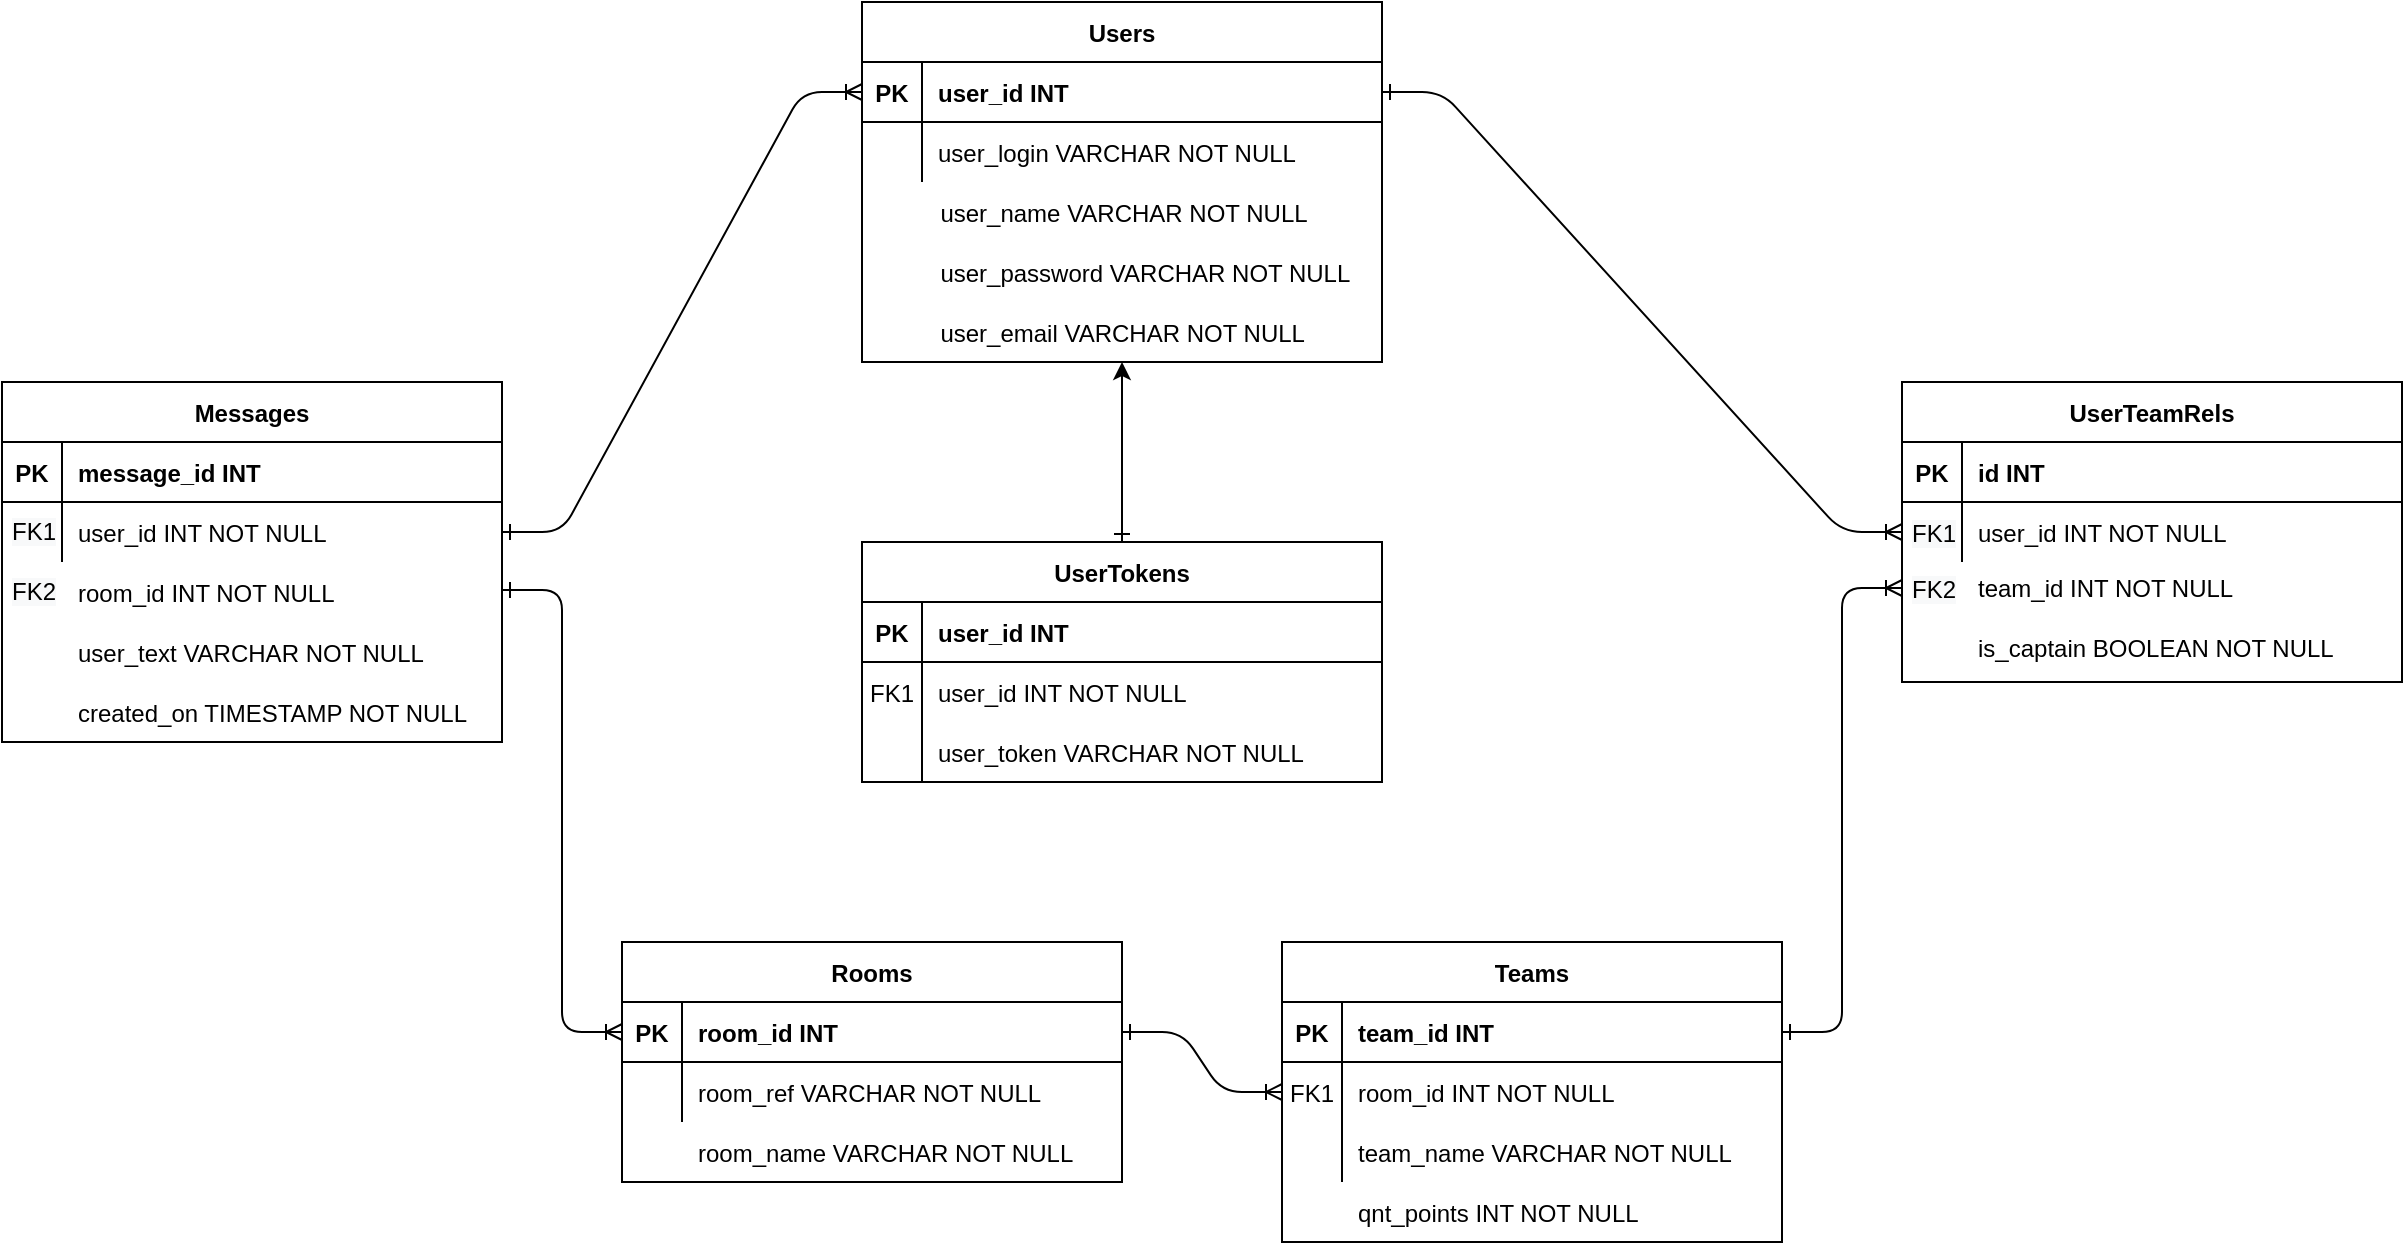 <mxfile version="14.8.1" type="device"><diagram id="R2lEEEUBdFMjLlhIrx00" name="Page-1"><mxGraphModel dx="2035" dy="635" grid="1" gridSize="10" guides="1" tooltips="1" connect="1" arrows="1" fold="1" page="1" pageScale="1" pageWidth="850" pageHeight="1100" math="0" shadow="0" extFonts="Permanent Marker^https://fonts.googleapis.com/css?family=Permanent+Marker"><root><mxCell id="0"/><mxCell id="1" parent="0"/><mxCell id="Euczl_4Ydb2HucnG10jU-11" value="" style="group;" vertex="1" connectable="0" parent="1"><mxGeometry x="400" y="570" width="260" height="180" as="geometry"/></mxCell><mxCell id="Euczl_4Ydb2HucnG10jU-1" value="Users" style="shape=table;startSize=30;container=1;collapsible=1;childLayout=tableLayout;fixedRows=1;rowLines=0;fontStyle=1;align=center;resizeLast=1;" vertex="1" parent="Euczl_4Ydb2HucnG10jU-11"><mxGeometry width="260" height="180" as="geometry"/></mxCell><mxCell id="Euczl_4Ydb2HucnG10jU-2" value="" style="shape=partialRectangle;collapsible=0;dropTarget=0;pointerEvents=0;fillColor=none;points=[[0,0.5],[1,0.5]];portConstraint=eastwest;top=0;left=0;right=0;bottom=1;" vertex="1" parent="Euczl_4Ydb2HucnG10jU-1"><mxGeometry y="30" width="260" height="30" as="geometry"/></mxCell><mxCell id="Euczl_4Ydb2HucnG10jU-3" value="PK" style="shape=partialRectangle;overflow=hidden;connectable=0;fillColor=none;top=0;left=0;bottom=0;right=0;fontStyle=1;" vertex="1" parent="Euczl_4Ydb2HucnG10jU-2"><mxGeometry width="30" height="30" as="geometry"/></mxCell><mxCell id="Euczl_4Ydb2HucnG10jU-4" value="user_id INT" style="shape=partialRectangle;overflow=hidden;connectable=0;fillColor=none;top=0;left=0;bottom=0;right=0;align=left;spacingLeft=6;fontStyle=1;" vertex="1" parent="Euczl_4Ydb2HucnG10jU-2"><mxGeometry x="30" width="230" height="30" as="geometry"/></mxCell><mxCell id="Euczl_4Ydb2HucnG10jU-5" value="" style="shape=partialRectangle;collapsible=0;dropTarget=0;pointerEvents=0;fillColor=none;points=[[0,0.5],[1,0.5]];portConstraint=eastwest;top=0;left=0;right=0;bottom=0;" vertex="1" parent="Euczl_4Ydb2HucnG10jU-1"><mxGeometry y="60" width="260" height="30" as="geometry"/></mxCell><mxCell id="Euczl_4Ydb2HucnG10jU-6" value="" style="shape=partialRectangle;overflow=hidden;connectable=0;fillColor=none;top=0;left=0;bottom=0;right=0;" vertex="1" parent="Euczl_4Ydb2HucnG10jU-5"><mxGeometry width="30" height="30" as="geometry"/></mxCell><mxCell id="Euczl_4Ydb2HucnG10jU-7" value="user_login VARCHAR NOT NULL" style="shape=partialRectangle;overflow=hidden;connectable=0;fillColor=none;top=0;left=0;bottom=0;right=0;align=left;spacingLeft=6;" vertex="1" parent="Euczl_4Ydb2HucnG10jU-5"><mxGeometry x="30" width="230" height="30" as="geometry"/></mxCell><mxCell id="Euczl_4Ydb2HucnG10jU-8" value="user_name VARCHAR NOT NULL" style="shape=partialRectangle;overflow=hidden;connectable=0;fillColor=none;top=0;left=0;bottom=0;right=0;align=left;spacingLeft=6;" vertex="1" parent="Euczl_4Ydb2HucnG10jU-11"><mxGeometry x="31.2" y="90" width="228.8" height="30" as="geometry"/></mxCell><mxCell id="Euczl_4Ydb2HucnG10jU-9" value="user_password VARCHAR NOT NULL" style="shape=partialRectangle;overflow=hidden;connectable=0;fillColor=none;top=0;left=0;bottom=0;right=0;align=left;spacingLeft=6;" vertex="1" parent="Euczl_4Ydb2HucnG10jU-11"><mxGeometry x="31.2" y="120" width="228.8" height="30" as="geometry"/></mxCell><mxCell id="Euczl_4Ydb2HucnG10jU-10" value="user_email VARCHAR NOT NULL" style="shape=partialRectangle;overflow=hidden;connectable=0;fillColor=none;top=0;left=0;bottom=0;right=0;align=left;spacingLeft=6;" vertex="1" parent="Euczl_4Ydb2HucnG10jU-11"><mxGeometry x="31.2" y="150" width="228.8" height="30" as="geometry"/></mxCell><mxCell id="Euczl_4Ydb2HucnG10jU-30" value="UserTokens" style="shape=table;startSize=30;container=1;collapsible=1;childLayout=tableLayout;fixedRows=1;rowLines=0;fontStyle=1;align=center;resizeLast=1;" vertex="1" parent="1"><mxGeometry x="400" y="840" width="260" height="120" as="geometry"/></mxCell><mxCell id="Euczl_4Ydb2HucnG10jU-31" value="" style="shape=partialRectangle;collapsible=0;dropTarget=0;pointerEvents=0;fillColor=none;points=[[0,0.5],[1,0.5]];portConstraint=eastwest;top=0;left=0;right=0;bottom=1;" vertex="1" parent="Euczl_4Ydb2HucnG10jU-30"><mxGeometry y="30" width="260" height="30" as="geometry"/></mxCell><mxCell id="Euczl_4Ydb2HucnG10jU-32" value="PK" style="shape=partialRectangle;overflow=hidden;connectable=0;fillColor=none;top=0;left=0;bottom=0;right=0;fontStyle=1;" vertex="1" parent="Euczl_4Ydb2HucnG10jU-31"><mxGeometry width="30" height="30" as="geometry"/></mxCell><mxCell id="Euczl_4Ydb2HucnG10jU-33" value="user_id INT" style="shape=partialRectangle;overflow=hidden;connectable=0;fillColor=none;top=0;left=0;bottom=0;right=0;align=left;spacingLeft=6;fontStyle=1;" vertex="1" parent="Euczl_4Ydb2HucnG10jU-31"><mxGeometry x="30" width="230" height="30" as="geometry"/></mxCell><mxCell id="Euczl_4Ydb2HucnG10jU-34" value="" style="shape=partialRectangle;collapsible=0;dropTarget=0;pointerEvents=0;fillColor=none;points=[[0,0.5],[1,0.5]];portConstraint=eastwest;top=0;left=0;right=0;bottom=0;" vertex="1" parent="Euczl_4Ydb2HucnG10jU-30"><mxGeometry y="60" width="260" height="30" as="geometry"/></mxCell><mxCell id="Euczl_4Ydb2HucnG10jU-35" value="FK1" style="shape=partialRectangle;overflow=hidden;connectable=0;fillColor=none;top=0;left=0;bottom=0;right=0;" vertex="1" parent="Euczl_4Ydb2HucnG10jU-34"><mxGeometry width="30" height="30" as="geometry"/></mxCell><mxCell id="Euczl_4Ydb2HucnG10jU-36" value="user_id INT NOT NULL" style="shape=partialRectangle;overflow=hidden;connectable=0;fillColor=none;top=0;left=0;bottom=0;right=0;align=left;spacingLeft=6;" vertex="1" parent="Euczl_4Ydb2HucnG10jU-34"><mxGeometry x="30" width="230" height="30" as="geometry"/></mxCell><mxCell id="Euczl_4Ydb2HucnG10jU-37" value="" style="shape=partialRectangle;collapsible=0;dropTarget=0;pointerEvents=0;fillColor=none;points=[[0,0.5],[1,0.5]];portConstraint=eastwest;top=0;left=0;right=0;bottom=0;" vertex="1" parent="Euczl_4Ydb2HucnG10jU-30"><mxGeometry y="90" width="260" height="30" as="geometry"/></mxCell><mxCell id="Euczl_4Ydb2HucnG10jU-38" value="" style="shape=partialRectangle;overflow=hidden;connectable=0;fillColor=none;top=0;left=0;bottom=0;right=0;" vertex="1" parent="Euczl_4Ydb2HucnG10jU-37"><mxGeometry width="30" height="30" as="geometry"/></mxCell><mxCell id="Euczl_4Ydb2HucnG10jU-39" value="user_token VARCHAR NOT NULL" style="shape=partialRectangle;overflow=hidden;connectable=0;fillColor=none;top=0;left=0;bottom=0;right=0;align=left;spacingLeft=6;" vertex="1" parent="Euczl_4Ydb2HucnG10jU-37"><mxGeometry x="30" width="230" height="30" as="geometry"/></mxCell><mxCell id="Euczl_4Ydb2HucnG10jU-40" value="" style="group" vertex="1" connectable="0" parent="1"><mxGeometry x="-30" y="760" width="250" height="180" as="geometry"/></mxCell><mxCell id="Euczl_4Ydb2HucnG10jU-41" value="Messages" style="shape=table;startSize=30;container=1;collapsible=1;childLayout=tableLayout;fixedRows=1;rowLines=0;fontStyle=1;align=center;resizeLast=1;" vertex="1" parent="Euczl_4Ydb2HucnG10jU-40"><mxGeometry width="250" height="180" as="geometry"><mxRectangle width="90" height="30" as="alternateBounds"/></mxGeometry></mxCell><mxCell id="Euczl_4Ydb2HucnG10jU-42" value="" style="shape=partialRectangle;collapsible=0;dropTarget=0;pointerEvents=0;fillColor=none;points=[[0,0.5],[1,0.5]];portConstraint=eastwest;top=0;left=0;right=0;bottom=1;" vertex="1" parent="Euczl_4Ydb2HucnG10jU-41"><mxGeometry y="30" width="250" height="30" as="geometry"/></mxCell><mxCell id="Euczl_4Ydb2HucnG10jU-43" value="PK" style="shape=partialRectangle;overflow=hidden;connectable=0;fillColor=none;top=0;left=0;bottom=0;right=0;fontStyle=1;" vertex="1" parent="Euczl_4Ydb2HucnG10jU-42"><mxGeometry width="30" height="30" as="geometry"/></mxCell><mxCell id="Euczl_4Ydb2HucnG10jU-44" value="message_id INT" style="shape=partialRectangle;overflow=hidden;connectable=0;fillColor=none;top=0;left=0;bottom=0;right=0;align=left;spacingLeft=6;fontStyle=1;" vertex="1" parent="Euczl_4Ydb2HucnG10jU-42"><mxGeometry x="30" width="220" height="30" as="geometry"/></mxCell><mxCell id="Euczl_4Ydb2HucnG10jU-45" value="" style="shape=partialRectangle;collapsible=0;dropTarget=0;pointerEvents=0;fillColor=none;points=[[0,0.5],[1,0.5]];portConstraint=eastwest;top=0;left=0;right=0;bottom=0;" vertex="1" parent="Euczl_4Ydb2HucnG10jU-41"><mxGeometry y="60" width="250" height="30" as="geometry"/></mxCell><mxCell id="Euczl_4Ydb2HucnG10jU-46" value="" style="shape=partialRectangle;overflow=hidden;connectable=0;fillColor=none;top=0;left=0;bottom=0;right=0;" vertex="1" parent="Euczl_4Ydb2HucnG10jU-45"><mxGeometry width="30" height="30" as="geometry"/></mxCell><mxCell id="Euczl_4Ydb2HucnG10jU-47" value="user_id INT NOT NULL" style="shape=partialRectangle;overflow=hidden;connectable=0;fillColor=none;top=0;left=0;bottom=0;right=0;align=left;spacingLeft=6;" vertex="1" parent="Euczl_4Ydb2HucnG10jU-45"><mxGeometry x="30" width="220" height="30" as="geometry"/></mxCell><mxCell id="Euczl_4Ydb2HucnG10jU-48" value="room_id INT NOT NULL" style="shape=partialRectangle;overflow=hidden;connectable=0;fillColor=none;top=0;left=0;bottom=0;right=0;align=left;spacingLeft=6;" vertex="1" parent="Euczl_4Ydb2HucnG10jU-40"><mxGeometry x="30" y="90" width="220" height="30" as="geometry"/></mxCell><mxCell id="Euczl_4Ydb2HucnG10jU-49" value="user_text VARCHAR NOT NULL" style="shape=partialRectangle;overflow=hidden;connectable=0;fillColor=none;top=0;left=0;bottom=0;right=0;align=left;spacingLeft=6;" vertex="1" parent="Euczl_4Ydb2HucnG10jU-40"><mxGeometry x="30" y="120" width="220" height="30" as="geometry"/></mxCell><mxCell id="Euczl_4Ydb2HucnG10jU-50" value="created_on TIMESTAMP NOT NULL" style="shape=partialRectangle;overflow=hidden;connectable=0;fillColor=none;top=0;left=0;bottom=0;right=0;align=left;spacingLeft=6;" vertex="1" parent="Euczl_4Ydb2HucnG10jU-40"><mxGeometry x="30" y="150" width="220" height="30" as="geometry"/></mxCell><mxCell id="Euczl_4Ydb2HucnG10jU-51" value="&lt;span style=&quot;color: rgb(0, 0, 0); font-family: helvetica; font-size: 12px; font-style: normal; font-weight: 400; letter-spacing: normal; text-align: center; text-indent: 0px; text-transform: none; word-spacing: 0px; background-color: rgb(248, 249, 250); display: inline; float: none;&quot;&gt;FK1&lt;/span&gt;" style="text;whiteSpace=wrap;html=1;" vertex="1" parent="Euczl_4Ydb2HucnG10jU-40"><mxGeometry x="3" y="61" width="26" height="30" as="geometry"/></mxCell><mxCell id="Euczl_4Ydb2HucnG10jU-52" value="&lt;span style=&quot;color: rgb(0 , 0 , 0) ; font-family: &amp;#34;helvetica&amp;#34; ; font-size: 12px ; font-style: normal ; font-weight: 400 ; letter-spacing: normal ; text-align: center ; text-indent: 0px ; text-transform: none ; word-spacing: 0px ; background-color: rgb(248 , 249 , 250) ; display: inline ; float: none&quot;&gt;FK2&lt;/span&gt;" style="text;whiteSpace=wrap;html=1;" vertex="1" parent="Euczl_4Ydb2HucnG10jU-40"><mxGeometry x="3" y="91" width="26" height="30" as="geometry"/></mxCell><mxCell id="Euczl_4Ydb2HucnG10jU-53" value="" style="group" vertex="1" connectable="0" parent="1"><mxGeometry x="920" y="760" width="250" height="150" as="geometry"/></mxCell><mxCell id="Euczl_4Ydb2HucnG10jU-54" value="UserTeamRels" style="shape=table;startSize=30;container=1;collapsible=1;childLayout=tableLayout;fixedRows=1;rowLines=0;fontStyle=1;align=center;resizeLast=1;" vertex="1" parent="Euczl_4Ydb2HucnG10jU-53"><mxGeometry width="250" height="150" as="geometry"/></mxCell><mxCell id="Euczl_4Ydb2HucnG10jU-55" value="" style="shape=partialRectangle;collapsible=0;dropTarget=0;pointerEvents=0;fillColor=none;points=[[0,0.5],[1,0.5]];portConstraint=eastwest;top=0;left=0;right=0;bottom=1;" vertex="1" parent="Euczl_4Ydb2HucnG10jU-54"><mxGeometry y="30" width="250" height="30" as="geometry"/></mxCell><mxCell id="Euczl_4Ydb2HucnG10jU-56" value="PK" style="shape=partialRectangle;overflow=hidden;connectable=0;fillColor=none;top=0;left=0;bottom=0;right=0;fontStyle=1;" vertex="1" parent="Euczl_4Ydb2HucnG10jU-55"><mxGeometry width="30" height="30" as="geometry"/></mxCell><mxCell id="Euczl_4Ydb2HucnG10jU-57" value="id INT" style="shape=partialRectangle;overflow=hidden;connectable=0;fillColor=none;top=0;left=0;bottom=0;right=0;align=left;spacingLeft=6;fontStyle=1;" vertex="1" parent="Euczl_4Ydb2HucnG10jU-55"><mxGeometry x="30" width="220" height="30" as="geometry"/></mxCell><mxCell id="Euczl_4Ydb2HucnG10jU-58" value="" style="shape=partialRectangle;collapsible=0;dropTarget=0;pointerEvents=0;fillColor=none;points=[[0,0.5],[1,0.5]];portConstraint=eastwest;top=0;left=0;right=0;bottom=0;" vertex="1" parent="Euczl_4Ydb2HucnG10jU-54"><mxGeometry y="60" width="250" height="30" as="geometry"/></mxCell><mxCell id="Euczl_4Ydb2HucnG10jU-59" value="" style="shape=partialRectangle;overflow=hidden;connectable=0;fillColor=none;top=0;left=0;bottom=0;right=0;" vertex="1" parent="Euczl_4Ydb2HucnG10jU-58"><mxGeometry width="30" height="30" as="geometry"/></mxCell><mxCell id="Euczl_4Ydb2HucnG10jU-60" value="user_id INT NOT NULL" style="shape=partialRectangle;overflow=hidden;connectable=0;fillColor=none;top=0;left=0;bottom=0;right=0;align=left;spacingLeft=6;" vertex="1" parent="Euczl_4Ydb2HucnG10jU-58"><mxGeometry x="30" width="220" height="30" as="geometry"/></mxCell><mxCell id="Euczl_4Ydb2HucnG10jU-61" value="team_id INT NOT NULL" style="shape=partialRectangle;overflow=hidden;connectable=0;fillColor=none;top=0;left=0;bottom=0;right=0;align=left;spacingLeft=6;" vertex="1" parent="Euczl_4Ydb2HucnG10jU-53"><mxGeometry x="30" y="90" width="220" height="25" as="geometry"/></mxCell><mxCell id="Euczl_4Ydb2HucnG10jU-62" value="is_captain BOOLEAN NOT NULL" style="shape=partialRectangle;overflow=hidden;connectable=0;fillColor=none;top=0;left=0;bottom=0;right=0;align=left;spacingLeft=6;" vertex="1" parent="Euczl_4Ydb2HucnG10jU-53"><mxGeometry x="30" y="120" width="220" height="25" as="geometry"/></mxCell><mxCell id="Euczl_4Ydb2HucnG10jU-64" value="&lt;span style=&quot;color: rgb(0, 0, 0); font-family: helvetica; font-size: 12px; font-style: normal; font-weight: 400; letter-spacing: normal; text-align: center; text-indent: 0px; text-transform: none; word-spacing: 0px; background-color: rgb(248, 249, 250); display: inline; float: none;&quot;&gt;FK1&lt;/span&gt;" style="text;whiteSpace=wrap;html=1;" vertex="1" parent="Euczl_4Ydb2HucnG10jU-53"><mxGeometry x="3" y="61.503" width="26" height="25" as="geometry"/></mxCell><mxCell id="Euczl_4Ydb2HucnG10jU-65" value="&lt;span style=&quot;color: rgb(0 , 0 , 0) ; font-family: &amp;#34;helvetica&amp;#34; ; font-size: 12px ; font-style: normal ; font-weight: 400 ; letter-spacing: normal ; text-align: center ; text-indent: 0px ; text-transform: none ; word-spacing: 0px ; background-color: rgb(248 , 249 , 250) ; display: inline ; float: none&quot;&gt;FK2&lt;/span&gt;" style="text;whiteSpace=wrap;html=1;" vertex="1" parent="Euczl_4Ydb2HucnG10jU-53"><mxGeometry x="3" y="90" width="20" height="25" as="geometry"/></mxCell><mxCell id="Euczl_4Ydb2HucnG10jU-77" value="" style="group" vertex="1" connectable="0" parent="1"><mxGeometry x="610" y="1040" width="250" height="150" as="geometry"/></mxCell><mxCell id="Euczl_4Ydb2HucnG10jU-66" value="Teams" style="shape=table;startSize=30;container=1;collapsible=1;childLayout=tableLayout;fixedRows=1;rowLines=0;fontStyle=1;align=center;resizeLast=1;" vertex="1" parent="Euczl_4Ydb2HucnG10jU-77"><mxGeometry width="250" height="150" as="geometry"/></mxCell><mxCell id="Euczl_4Ydb2HucnG10jU-67" value="" style="shape=partialRectangle;collapsible=0;dropTarget=0;pointerEvents=0;fillColor=none;points=[[0,0.5],[1,0.5]];portConstraint=eastwest;top=0;left=0;right=0;bottom=1;" vertex="1" parent="Euczl_4Ydb2HucnG10jU-66"><mxGeometry y="30" width="250" height="30" as="geometry"/></mxCell><mxCell id="Euczl_4Ydb2HucnG10jU-68" value="PK" style="shape=partialRectangle;overflow=hidden;connectable=0;fillColor=none;top=0;left=0;bottom=0;right=0;fontStyle=1;" vertex="1" parent="Euczl_4Ydb2HucnG10jU-67"><mxGeometry width="30" height="30" as="geometry"/></mxCell><mxCell id="Euczl_4Ydb2HucnG10jU-69" value="team_id INT" style="shape=partialRectangle;overflow=hidden;connectable=0;fillColor=none;top=0;left=0;bottom=0;right=0;align=left;spacingLeft=6;fontStyle=1;" vertex="1" parent="Euczl_4Ydb2HucnG10jU-67"><mxGeometry x="30" width="220" height="30" as="geometry"/></mxCell><mxCell id="Euczl_4Ydb2HucnG10jU-70" value="" style="shape=partialRectangle;collapsible=0;dropTarget=0;pointerEvents=0;fillColor=none;points=[[0,0.5],[1,0.5]];portConstraint=eastwest;top=0;left=0;right=0;bottom=0;" vertex="1" parent="Euczl_4Ydb2HucnG10jU-66"><mxGeometry y="60" width="250" height="30" as="geometry"/></mxCell><mxCell id="Euczl_4Ydb2HucnG10jU-71" value="FK1" style="shape=partialRectangle;overflow=hidden;connectable=0;fillColor=none;top=0;left=0;bottom=0;right=0;" vertex="1" parent="Euczl_4Ydb2HucnG10jU-70"><mxGeometry width="30" height="30" as="geometry"/></mxCell><mxCell id="Euczl_4Ydb2HucnG10jU-72" value="room_id INT NOT NULL" style="shape=partialRectangle;overflow=hidden;connectable=0;fillColor=none;top=0;left=0;bottom=0;right=0;align=left;spacingLeft=6;" vertex="1" parent="Euczl_4Ydb2HucnG10jU-70"><mxGeometry x="30" width="220" height="30" as="geometry"/></mxCell><mxCell id="Euczl_4Ydb2HucnG10jU-73" value="" style="shape=partialRectangle;collapsible=0;dropTarget=0;pointerEvents=0;fillColor=none;points=[[0,0.5],[1,0.5]];portConstraint=eastwest;top=0;left=0;right=0;bottom=0;" vertex="1" parent="Euczl_4Ydb2HucnG10jU-66"><mxGeometry y="90" width="250" height="30" as="geometry"/></mxCell><mxCell id="Euczl_4Ydb2HucnG10jU-74" value="" style="shape=partialRectangle;overflow=hidden;connectable=0;fillColor=none;top=0;left=0;bottom=0;right=0;" vertex="1" parent="Euczl_4Ydb2HucnG10jU-73"><mxGeometry width="30" height="30" as="geometry"/></mxCell><mxCell id="Euczl_4Ydb2HucnG10jU-75" value="team_name VARCHAR NOT NULL" style="shape=partialRectangle;overflow=hidden;connectable=0;fillColor=none;top=0;left=0;bottom=0;right=0;align=left;spacingLeft=6;" vertex="1" parent="Euczl_4Ydb2HucnG10jU-73"><mxGeometry x="30" width="220" height="30" as="geometry"/></mxCell><mxCell id="Euczl_4Ydb2HucnG10jU-76" value="qnt_points INT NOT NULL" style="shape=partialRectangle;overflow=hidden;connectable=0;fillColor=none;top=0;left=0;bottom=0;right=0;align=left;spacingLeft=6;" vertex="1" parent="Euczl_4Ydb2HucnG10jU-77"><mxGeometry x="30" y="120" width="220" height="30" as="geometry"/></mxCell><mxCell id="Euczl_4Ydb2HucnG10jU-88" value="" style="group" vertex="1" connectable="0" parent="1"><mxGeometry x="280" y="1040" width="250" height="120" as="geometry"/></mxCell><mxCell id="Euczl_4Ydb2HucnG10jU-80" value="Rooms" style="shape=table;startSize=30;container=1;collapsible=1;childLayout=tableLayout;fixedRows=1;rowLines=0;fontStyle=1;align=center;resizeLast=1;" vertex="1" parent="Euczl_4Ydb2HucnG10jU-88"><mxGeometry width="250" height="120" as="geometry"/></mxCell><mxCell id="Euczl_4Ydb2HucnG10jU-81" value="" style="shape=partialRectangle;collapsible=0;dropTarget=0;pointerEvents=0;fillColor=none;points=[[0,0.5],[1,0.5]];portConstraint=eastwest;top=0;left=0;right=0;bottom=1;" vertex="1" parent="Euczl_4Ydb2HucnG10jU-80"><mxGeometry y="30" width="250" height="30" as="geometry"/></mxCell><mxCell id="Euczl_4Ydb2HucnG10jU-82" value="PK" style="shape=partialRectangle;overflow=hidden;connectable=0;fillColor=none;top=0;left=0;bottom=0;right=0;fontStyle=1;" vertex="1" parent="Euczl_4Ydb2HucnG10jU-81"><mxGeometry width="30" height="30" as="geometry"/></mxCell><mxCell id="Euczl_4Ydb2HucnG10jU-83" value="room_id INT" style="shape=partialRectangle;overflow=hidden;connectable=0;fillColor=none;top=0;left=0;bottom=0;right=0;align=left;spacingLeft=6;fontStyle=1;" vertex="1" parent="Euczl_4Ydb2HucnG10jU-81"><mxGeometry x="30" width="220" height="30" as="geometry"/></mxCell><mxCell id="Euczl_4Ydb2HucnG10jU-84" value="" style="shape=partialRectangle;collapsible=0;dropTarget=0;pointerEvents=0;fillColor=none;points=[[0,0.5],[1,0.5]];portConstraint=eastwest;top=0;left=0;right=0;bottom=0;" vertex="1" parent="Euczl_4Ydb2HucnG10jU-80"><mxGeometry y="60" width="250" height="30" as="geometry"/></mxCell><mxCell id="Euczl_4Ydb2HucnG10jU-85" value="" style="shape=partialRectangle;overflow=hidden;connectable=0;fillColor=none;top=0;left=0;bottom=0;right=0;" vertex="1" parent="Euczl_4Ydb2HucnG10jU-84"><mxGeometry width="30" height="30" as="geometry"/></mxCell><mxCell id="Euczl_4Ydb2HucnG10jU-86" value="room_ref VARCHAR NOT NULL" style="shape=partialRectangle;overflow=hidden;connectable=0;fillColor=none;top=0;left=0;bottom=0;right=0;align=left;spacingLeft=6;" vertex="1" parent="Euczl_4Ydb2HucnG10jU-84"><mxGeometry x="30" width="220" height="30" as="geometry"/></mxCell><mxCell id="Euczl_4Ydb2HucnG10jU-87" value="room_name VARCHAR NOT NULL" style="shape=partialRectangle;overflow=hidden;connectable=0;fillColor=none;top=0;left=0;bottom=0;right=0;align=left;spacingLeft=6;" vertex="1" parent="Euczl_4Ydb2HucnG10jU-88"><mxGeometry x="30" y="90" width="220" height="30" as="geometry"/></mxCell><mxCell id="Euczl_4Ydb2HucnG10jU-99" value="" style="edgeStyle=entityRelationEdgeStyle;endArrow=ERoneToMany;startArrow=ERone;endFill=0;startFill=0;rounded=1;" edge="1" parent="1" source="Euczl_4Ydb2HucnG10jU-67"><mxGeometry width="100" height="100" relative="1" as="geometry"><mxPoint x="860" y="1088" as="sourcePoint"/><mxPoint x="920" y="863" as="targetPoint"/></mxGeometry></mxCell><mxCell id="Euczl_4Ydb2HucnG10jU-101" value="" style="edgeStyle=entityRelationEdgeStyle;endArrow=ERoneToMany;startArrow=ERone;endFill=0;startFill=0;rounded=1;exitX=1;exitY=0.5;exitDx=0;exitDy=0;jumpStyle=none;entryX=0;entryY=0.5;entryDx=0;entryDy=0;" edge="1" parent="1" source="Euczl_4Ydb2HucnG10jU-2" target="Euczl_4Ydb2HucnG10jU-58"><mxGeometry width="100" height="100" relative="1" as="geometry"><mxPoint x="360" y="820" as="sourcePoint"/><mxPoint x="810" y="644" as="targetPoint"/></mxGeometry></mxCell><mxCell id="Euczl_4Ydb2HucnG10jU-109" value="" style="edgeStyle=entityRelationEdgeStyle;endArrow=ERoneToMany;startArrow=ERone;endFill=0;startFill=0;rounded=1;exitX=1;exitY=0.5;exitDx=0;exitDy=0;jumpStyle=none;entryX=0;entryY=0.5;entryDx=0;entryDy=0;" edge="1" parent="1" source="Euczl_4Ydb2HucnG10jU-45" target="Euczl_4Ydb2HucnG10jU-2"><mxGeometry width="100" height="100" relative="1" as="geometry"><mxPoint x="320" y="645.5" as="sourcePoint"/><mxPoint x="390" y="680" as="targetPoint"/></mxGeometry></mxCell><mxCell id="Euczl_4Ydb2HucnG10jU-110" value="" style="edgeStyle=entityRelationEdgeStyle;endArrow=ERoneToMany;startArrow=ERone;endFill=0;startFill=0;rounded=1;jumpStyle=none;entryX=0;entryY=0.5;entryDx=0;entryDy=0;" edge="1" parent="1" target="Euczl_4Ydb2HucnG10jU-81"><mxGeometry width="100" height="100" relative="1" as="geometry"><mxPoint x="220" y="864" as="sourcePoint"/><mxPoint x="280" y="1089" as="targetPoint"/></mxGeometry></mxCell><mxCell id="Euczl_4Ydb2HucnG10jU-113" value="" style="edgeStyle=entityRelationEdgeStyle;endArrow=ERoneToMany;startArrow=ERone;endFill=0;startFill=0;rounded=1;exitX=1;exitY=0.5;exitDx=0;exitDy=0;jumpStyle=none;entryX=0;entryY=0.5;entryDx=0;entryDy=0;" edge="1" parent="1" source="Euczl_4Ydb2HucnG10jU-81" target="Euczl_4Ydb2HucnG10jU-70"><mxGeometry width="100" height="100" relative="1" as="geometry"><mxPoint x="590.0" y="1100" as="sourcePoint"/><mxPoint x="760.0" y="1129" as="targetPoint"/></mxGeometry></mxCell><mxCell id="Euczl_4Ydb2HucnG10jU-114" value="" style="endArrow=classic;html=1;strokeColor=#000000;startArrow=ERone;startFill=0;endFill=1;" edge="1" parent="1"><mxGeometry width="50" height="50" relative="1" as="geometry"><mxPoint x="530" y="840" as="sourcePoint"/><mxPoint x="530" y="750" as="targetPoint"/></mxGeometry></mxCell></root></mxGraphModel></diagram></mxfile>